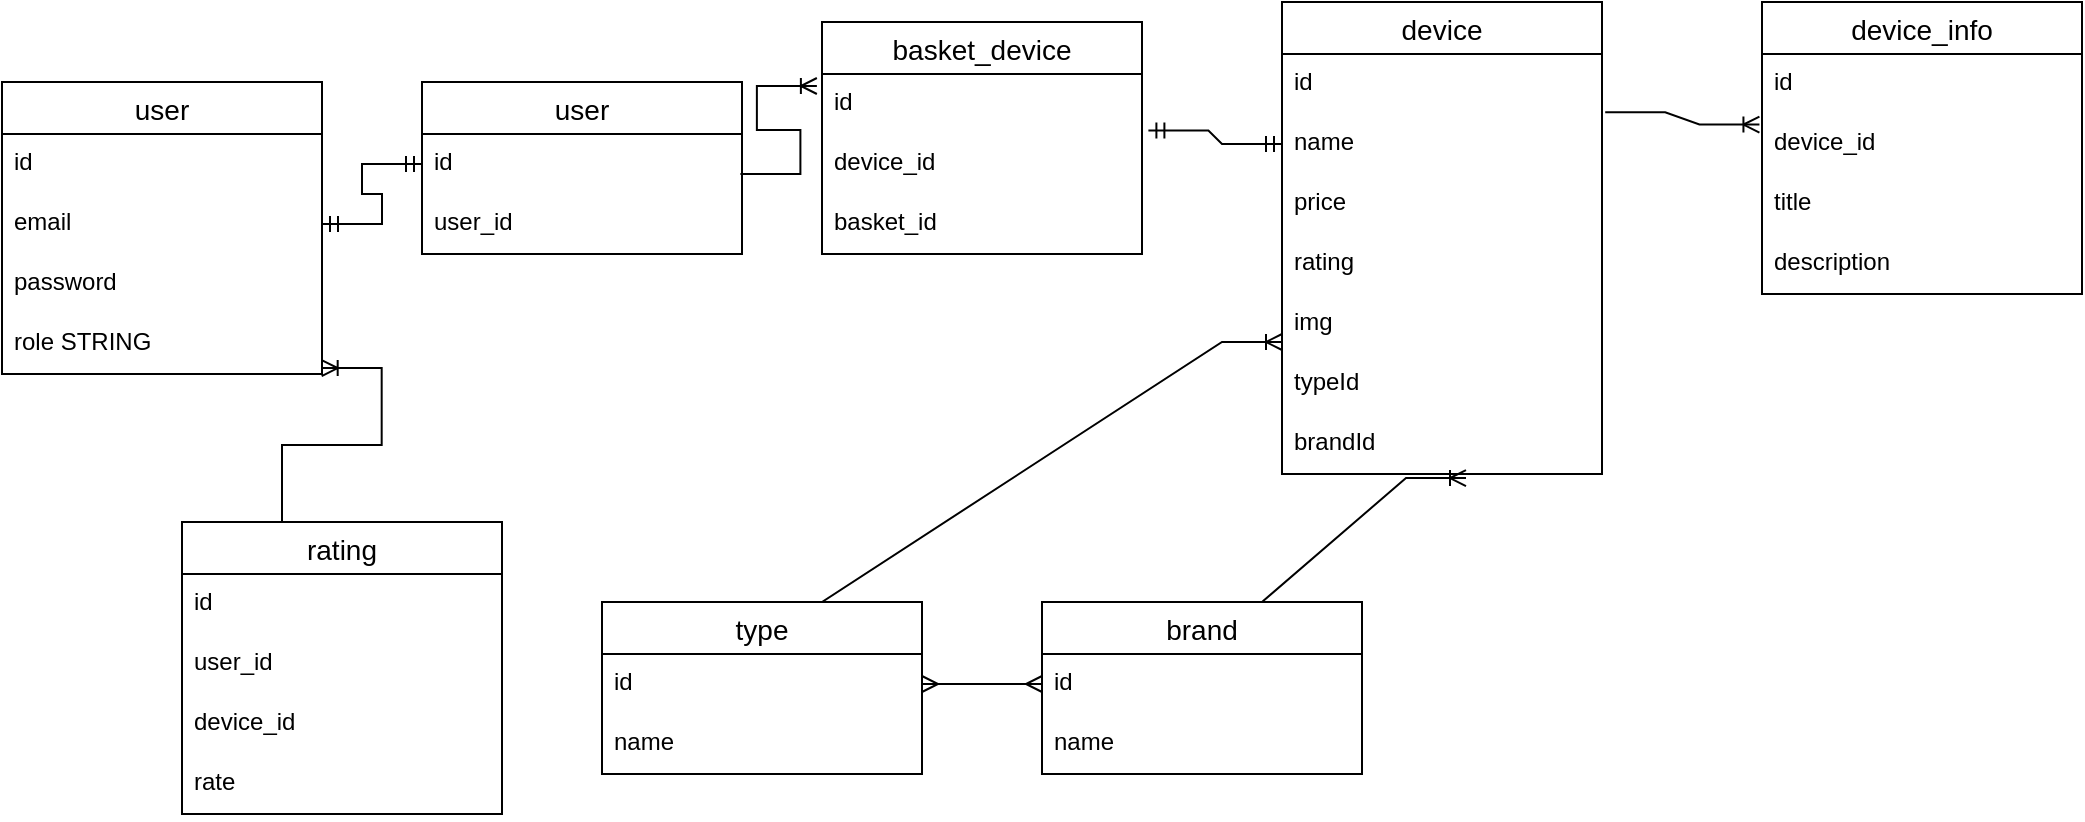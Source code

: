 <mxfile version="21.0.1" type="device"><diagram name="Страница 1" id="8iXYwkjzwzXBlOH_GGZC"><mxGraphModel dx="1560" dy="399" grid="1" gridSize="10" guides="1" tooltips="1" connect="1" arrows="1" fold="1" page="1" pageScale="1" pageWidth="827" pageHeight="1169" math="0" shadow="0"><root><mxCell id="0"/><mxCell id="1" parent="0"/><mxCell id="5FRoR2aUXFYRAAPKDwJI-1" value="user" style="swimlane;fontStyle=0;childLayout=stackLayout;horizontal=1;startSize=26;horizontalStack=0;resizeParent=1;resizeParentMax=0;resizeLast=0;collapsible=1;marginBottom=0;align=center;fontSize=14;" vertex="1" parent="1"><mxGeometry x="-90" y="40" width="160" height="146" as="geometry"/></mxCell><mxCell id="5FRoR2aUXFYRAAPKDwJI-2" value="id&#10;" style="text;strokeColor=none;fillColor=none;spacingLeft=4;spacingRight=4;overflow=hidden;rotatable=0;points=[[0,0.5],[1,0.5]];portConstraint=eastwest;fontSize=12;" vertex="1" parent="5FRoR2aUXFYRAAPKDwJI-1"><mxGeometry y="26" width="160" height="30" as="geometry"/></mxCell><mxCell id="5FRoR2aUXFYRAAPKDwJI-3" value="email" style="text;strokeColor=none;fillColor=none;spacingLeft=4;spacingRight=4;overflow=hidden;rotatable=0;points=[[0,0.5],[1,0.5]];portConstraint=eastwest;fontSize=12;" vertex="1" parent="5FRoR2aUXFYRAAPKDwJI-1"><mxGeometry y="56" width="160" height="30" as="geometry"/></mxCell><mxCell id="5FRoR2aUXFYRAAPKDwJI-5" value="password" style="text;strokeColor=none;fillColor=none;spacingLeft=4;spacingRight=4;overflow=hidden;rotatable=0;points=[[0,0.5],[1,0.5]];portConstraint=eastwest;fontSize=12;" vertex="1" parent="5FRoR2aUXFYRAAPKDwJI-1"><mxGeometry y="86" width="160" height="30" as="geometry"/></mxCell><mxCell id="5FRoR2aUXFYRAAPKDwJI-4" value="role STRING" style="text;strokeColor=none;fillColor=none;spacingLeft=4;spacingRight=4;overflow=hidden;rotatable=0;points=[[0,0.5],[1,0.5]];portConstraint=eastwest;fontSize=12;" vertex="1" parent="5FRoR2aUXFYRAAPKDwJI-1"><mxGeometry y="116" width="160" height="30" as="geometry"/></mxCell><mxCell id="5FRoR2aUXFYRAAPKDwJI-6" value="user" style="swimlane;fontStyle=0;childLayout=stackLayout;horizontal=1;startSize=26;horizontalStack=0;resizeParent=1;resizeParentMax=0;resizeLast=0;collapsible=1;marginBottom=0;align=center;fontSize=14;" vertex="1" parent="1"><mxGeometry x="120" y="40" width="160" height="86" as="geometry"/></mxCell><mxCell id="5FRoR2aUXFYRAAPKDwJI-7" value="id&#10;" style="text;strokeColor=none;fillColor=none;spacingLeft=4;spacingRight=4;overflow=hidden;rotatable=0;points=[[0,0.5],[1,0.5]];portConstraint=eastwest;fontSize=12;" vertex="1" parent="5FRoR2aUXFYRAAPKDwJI-6"><mxGeometry y="26" width="160" height="30" as="geometry"/></mxCell><mxCell id="5FRoR2aUXFYRAAPKDwJI-8" value="user_id" style="text;strokeColor=none;fillColor=none;spacingLeft=4;spacingRight=4;overflow=hidden;rotatable=0;points=[[0,0.5],[1,0.5]];portConstraint=eastwest;fontSize=12;" vertex="1" parent="5FRoR2aUXFYRAAPKDwJI-6"><mxGeometry y="56" width="160" height="30" as="geometry"/></mxCell><mxCell id="5FRoR2aUXFYRAAPKDwJI-11" value="" style="edgeStyle=entityRelationEdgeStyle;fontSize=12;html=1;endArrow=ERmandOne;startArrow=ERmandOne;rounded=0;exitX=1;exitY=0.5;exitDx=0;exitDy=0;entryX=0;entryY=0.5;entryDx=0;entryDy=0;" edge="1" parent="1" source="5FRoR2aUXFYRAAPKDwJI-3" target="5FRoR2aUXFYRAAPKDwJI-7"><mxGeometry width="100" height="100" relative="1" as="geometry"><mxPoint x="360" y="300" as="sourcePoint"/><mxPoint x="110" y="90" as="targetPoint"/></mxGeometry></mxCell><mxCell id="5FRoR2aUXFYRAAPKDwJI-12" value="device" style="swimlane;fontStyle=0;childLayout=stackLayout;horizontal=1;startSize=26;horizontalStack=0;resizeParent=1;resizeParentMax=0;resizeLast=0;collapsible=1;marginBottom=0;align=center;fontSize=14;" vertex="1" parent="1"><mxGeometry x="550" width="160" height="236" as="geometry"/></mxCell><mxCell id="5FRoR2aUXFYRAAPKDwJI-13" value="id&#10;" style="text;strokeColor=none;fillColor=none;spacingLeft=4;spacingRight=4;overflow=hidden;rotatable=0;points=[[0,0.5],[1,0.5]];portConstraint=eastwest;fontSize=12;" vertex="1" parent="5FRoR2aUXFYRAAPKDwJI-12"><mxGeometry y="26" width="160" height="30" as="geometry"/></mxCell><mxCell id="5FRoR2aUXFYRAAPKDwJI-14" value="name" style="text;strokeColor=none;fillColor=none;spacingLeft=4;spacingRight=4;overflow=hidden;rotatable=0;points=[[0,0.5],[1,0.5]];portConstraint=eastwest;fontSize=12;" vertex="1" parent="5FRoR2aUXFYRAAPKDwJI-12"><mxGeometry y="56" width="160" height="30" as="geometry"/></mxCell><mxCell id="5FRoR2aUXFYRAAPKDwJI-15" value="price" style="text;strokeColor=none;fillColor=none;spacingLeft=4;spacingRight=4;overflow=hidden;rotatable=0;points=[[0,0.5],[1,0.5]];portConstraint=eastwest;fontSize=12;" vertex="1" parent="5FRoR2aUXFYRAAPKDwJI-12"><mxGeometry y="86" width="160" height="30" as="geometry"/></mxCell><mxCell id="5FRoR2aUXFYRAAPKDwJI-16" value="rating" style="text;strokeColor=none;fillColor=none;spacingLeft=4;spacingRight=4;overflow=hidden;rotatable=0;points=[[0,0.5],[1,0.5]];portConstraint=eastwest;fontSize=12;" vertex="1" parent="5FRoR2aUXFYRAAPKDwJI-12"><mxGeometry y="116" width="160" height="30" as="geometry"/></mxCell><mxCell id="5FRoR2aUXFYRAAPKDwJI-17" value="img" style="text;strokeColor=none;fillColor=none;spacingLeft=4;spacingRight=4;overflow=hidden;rotatable=0;points=[[0,0.5],[1,0.5]];portConstraint=eastwest;fontSize=12;" vertex="1" parent="5FRoR2aUXFYRAAPKDwJI-12"><mxGeometry y="146" width="160" height="30" as="geometry"/></mxCell><mxCell id="5FRoR2aUXFYRAAPKDwJI-18" value="typeId" style="text;strokeColor=none;fillColor=none;spacingLeft=4;spacingRight=4;overflow=hidden;rotatable=0;points=[[0,0.5],[1,0.5]];portConstraint=eastwest;fontSize=12;" vertex="1" parent="5FRoR2aUXFYRAAPKDwJI-12"><mxGeometry y="176" width="160" height="30" as="geometry"/></mxCell><mxCell id="5FRoR2aUXFYRAAPKDwJI-19" value="brandId&#10;" style="text;strokeColor=none;fillColor=none;spacingLeft=4;spacingRight=4;overflow=hidden;rotatable=0;points=[[0,0.5],[1,0.5]];portConstraint=eastwest;fontSize=12;" vertex="1" parent="5FRoR2aUXFYRAAPKDwJI-12"><mxGeometry y="206" width="160" height="30" as="geometry"/></mxCell><mxCell id="5FRoR2aUXFYRAAPKDwJI-25" value="brand" style="swimlane;fontStyle=0;childLayout=stackLayout;horizontal=1;startSize=26;horizontalStack=0;resizeParent=1;resizeParentMax=0;resizeLast=0;collapsible=1;marginBottom=0;align=center;fontSize=14;" vertex="1" parent="1"><mxGeometry x="430" y="300" width="160" height="86" as="geometry"/></mxCell><mxCell id="5FRoR2aUXFYRAAPKDwJI-26" value="id&#10;" style="text;strokeColor=none;fillColor=none;spacingLeft=4;spacingRight=4;overflow=hidden;rotatable=0;points=[[0,0.5],[1,0.5]];portConstraint=eastwest;fontSize=12;" vertex="1" parent="5FRoR2aUXFYRAAPKDwJI-25"><mxGeometry y="26" width="160" height="30" as="geometry"/></mxCell><mxCell id="5FRoR2aUXFYRAAPKDwJI-27" value="name" style="text;strokeColor=none;fillColor=none;spacingLeft=4;spacingRight=4;overflow=hidden;rotatable=0;points=[[0,0.5],[1,0.5]];portConstraint=eastwest;fontSize=12;" vertex="1" parent="5FRoR2aUXFYRAAPKDwJI-25"><mxGeometry y="56" width="160" height="30" as="geometry"/></mxCell><mxCell id="5FRoR2aUXFYRAAPKDwJI-29" value="type" style="swimlane;fontStyle=0;childLayout=stackLayout;horizontal=1;startSize=26;horizontalStack=0;resizeParent=1;resizeParentMax=0;resizeLast=0;collapsible=1;marginBottom=0;align=center;fontSize=14;" vertex="1" parent="1"><mxGeometry x="210" y="300" width="160" height="86" as="geometry"/></mxCell><mxCell id="5FRoR2aUXFYRAAPKDwJI-30" value="id" style="text;strokeColor=none;fillColor=none;spacingLeft=4;spacingRight=4;overflow=hidden;rotatable=0;points=[[0,0.5],[1,0.5]];portConstraint=eastwest;fontSize=12;" vertex="1" parent="5FRoR2aUXFYRAAPKDwJI-29"><mxGeometry y="26" width="160" height="30" as="geometry"/></mxCell><mxCell id="5FRoR2aUXFYRAAPKDwJI-31" value="name" style="text;strokeColor=none;fillColor=none;spacingLeft=4;spacingRight=4;overflow=hidden;rotatable=0;points=[[0,0.5],[1,0.5]];portConstraint=eastwest;fontSize=12;" vertex="1" parent="5FRoR2aUXFYRAAPKDwJI-29"><mxGeometry y="56" width="160" height="30" as="geometry"/></mxCell><mxCell id="5FRoR2aUXFYRAAPKDwJI-33" value="" style="edgeStyle=entityRelationEdgeStyle;fontSize=12;html=1;endArrow=ERoneToMany;rounded=0;exitX=0.5;exitY=0;exitDx=0;exitDy=0;entryX=0.575;entryY=1.067;entryDx=0;entryDy=0;entryPerimeter=0;" edge="1" parent="1" source="5FRoR2aUXFYRAAPKDwJI-25" target="5FRoR2aUXFYRAAPKDwJI-19"><mxGeometry width="100" height="100" relative="1" as="geometry"><mxPoint x="330" y="350" as="sourcePoint"/><mxPoint x="640" y="240" as="targetPoint"/></mxGeometry></mxCell><mxCell id="5FRoR2aUXFYRAAPKDwJI-34" value="" style="edgeStyle=entityRelationEdgeStyle;fontSize=12;html=1;endArrow=ERoneToMany;rounded=0;exitX=0.5;exitY=0;exitDx=0;exitDy=0;entryX=0;entryY=0.8;entryDx=0;entryDy=0;entryPerimeter=0;" edge="1" parent="1" source="5FRoR2aUXFYRAAPKDwJI-29" target="5FRoR2aUXFYRAAPKDwJI-17"><mxGeometry width="100" height="100" relative="1" as="geometry"><mxPoint x="314" y="270" as="sourcePoint"/><mxPoint x="414" y="170" as="targetPoint"/></mxGeometry></mxCell><mxCell id="5FRoR2aUXFYRAAPKDwJI-35" value="" style="edgeStyle=entityRelationEdgeStyle;fontSize=12;html=1;endArrow=ERmany;startArrow=ERmany;rounded=0;entryX=0;entryY=0.5;entryDx=0;entryDy=0;exitX=1;exitY=0.5;exitDx=0;exitDy=0;" edge="1" parent="1" source="5FRoR2aUXFYRAAPKDwJI-30" target="5FRoR2aUXFYRAAPKDwJI-26"><mxGeometry width="100" height="100" relative="1" as="geometry"><mxPoint x="400" y="310" as="sourcePoint"/><mxPoint x="240" y="230" as="targetPoint"/></mxGeometry></mxCell><mxCell id="5FRoR2aUXFYRAAPKDwJI-36" value="device_info" style="swimlane;fontStyle=0;childLayout=stackLayout;horizontal=1;startSize=26;horizontalStack=0;resizeParent=1;resizeParentMax=0;resizeLast=0;collapsible=1;marginBottom=0;align=center;fontSize=14;" vertex="1" parent="1"><mxGeometry x="790" width="160" height="146" as="geometry"/></mxCell><mxCell id="5FRoR2aUXFYRAAPKDwJI-37" value="id" style="text;strokeColor=none;fillColor=none;spacingLeft=4;spacingRight=4;overflow=hidden;rotatable=0;points=[[0,0.5],[1,0.5]];portConstraint=eastwest;fontSize=12;" vertex="1" parent="5FRoR2aUXFYRAAPKDwJI-36"><mxGeometry y="26" width="160" height="30" as="geometry"/></mxCell><mxCell id="5FRoR2aUXFYRAAPKDwJI-38" value="device_id" style="text;strokeColor=none;fillColor=none;spacingLeft=4;spacingRight=4;overflow=hidden;rotatable=0;points=[[0,0.5],[1,0.5]];portConstraint=eastwest;fontSize=12;" vertex="1" parent="5FRoR2aUXFYRAAPKDwJI-36"><mxGeometry y="56" width="160" height="30" as="geometry"/></mxCell><mxCell id="5FRoR2aUXFYRAAPKDwJI-39" value="title&#10;" style="text;strokeColor=none;fillColor=none;spacingLeft=4;spacingRight=4;overflow=hidden;rotatable=0;points=[[0,0.5],[1,0.5]];portConstraint=eastwest;fontSize=12;" vertex="1" parent="5FRoR2aUXFYRAAPKDwJI-36"><mxGeometry y="86" width="160" height="30" as="geometry"/></mxCell><mxCell id="5FRoR2aUXFYRAAPKDwJI-41" value="description&#10;" style="text;strokeColor=none;fillColor=none;spacingLeft=4;spacingRight=4;overflow=hidden;rotatable=0;points=[[0,0.5],[1,0.5]];portConstraint=eastwest;fontSize=12;" vertex="1" parent="5FRoR2aUXFYRAAPKDwJI-36"><mxGeometry y="116" width="160" height="30" as="geometry"/></mxCell><mxCell id="5FRoR2aUXFYRAAPKDwJI-40" value="" style="edgeStyle=entityRelationEdgeStyle;fontSize=12;html=1;endArrow=ERoneToMany;rounded=0;entryX=-0.008;entryY=0.176;entryDx=0;entryDy=0;entryPerimeter=0;exitX=1.01;exitY=-0.028;exitDx=0;exitDy=0;exitPerimeter=0;" edge="1" parent="1" source="5FRoR2aUXFYRAAPKDwJI-14" target="5FRoR2aUXFYRAAPKDwJI-38"><mxGeometry width="100" height="100" relative="1" as="geometry"><mxPoint x="650" y="40" as="sourcePoint"/><mxPoint x="760" y="-80" as="targetPoint"/></mxGeometry></mxCell><mxCell id="5FRoR2aUXFYRAAPKDwJI-42" value="basket_device" style="swimlane;fontStyle=0;childLayout=stackLayout;horizontal=1;startSize=26;horizontalStack=0;resizeParent=1;resizeParentMax=0;resizeLast=0;collapsible=1;marginBottom=0;align=center;fontSize=14;" vertex="1" parent="1"><mxGeometry x="320" y="10" width="160" height="116" as="geometry"/></mxCell><mxCell id="5FRoR2aUXFYRAAPKDwJI-43" value="id" style="text;strokeColor=none;fillColor=none;spacingLeft=4;spacingRight=4;overflow=hidden;rotatable=0;points=[[0,0.5],[1,0.5]];portConstraint=eastwest;fontSize=12;" vertex="1" parent="5FRoR2aUXFYRAAPKDwJI-42"><mxGeometry y="26" width="160" height="30" as="geometry"/></mxCell><mxCell id="5FRoR2aUXFYRAAPKDwJI-44" value="device_id" style="text;strokeColor=none;fillColor=none;spacingLeft=4;spacingRight=4;overflow=hidden;rotatable=0;points=[[0,0.5],[1,0.5]];portConstraint=eastwest;fontSize=12;" vertex="1" parent="5FRoR2aUXFYRAAPKDwJI-42"><mxGeometry y="56" width="160" height="30" as="geometry"/></mxCell><mxCell id="5FRoR2aUXFYRAAPKDwJI-45" value="basket_id" style="text;strokeColor=none;fillColor=none;spacingLeft=4;spacingRight=4;overflow=hidden;rotatable=0;points=[[0,0.5],[1,0.5]];portConstraint=eastwest;fontSize=12;" vertex="1" parent="5FRoR2aUXFYRAAPKDwJI-42"><mxGeometry y="86" width="160" height="30" as="geometry"/></mxCell><mxCell id="5FRoR2aUXFYRAAPKDwJI-46" value="" style="edgeStyle=entityRelationEdgeStyle;fontSize=12;html=1;endArrow=ERoneToMany;rounded=0;exitX=0.995;exitY=0.667;exitDx=0;exitDy=0;exitPerimeter=0;entryX=-0.016;entryY=0.2;entryDx=0;entryDy=0;entryPerimeter=0;" edge="1" parent="1" source="5FRoR2aUXFYRAAPKDwJI-7" target="5FRoR2aUXFYRAAPKDwJI-43"><mxGeometry width="100" height="100" relative="1" as="geometry"><mxPoint x="280" y="80" as="sourcePoint"/><mxPoint x="320" y="40" as="targetPoint"/></mxGeometry></mxCell><mxCell id="5FRoR2aUXFYRAAPKDwJI-47" value="" style="edgeStyle=entityRelationEdgeStyle;fontSize=12;html=1;endArrow=ERmandOne;startArrow=ERmandOne;rounded=0;exitX=1.02;exitY=-0.057;exitDx=0;exitDy=0;exitPerimeter=0;entryX=0;entryY=0.5;entryDx=0;entryDy=0;" edge="1" parent="1" source="5FRoR2aUXFYRAAPKDwJI-44" target="5FRoR2aUXFYRAAPKDwJI-14"><mxGeometry width="100" height="100" relative="1" as="geometry"><mxPoint x="360" y="190" as="sourcePoint"/><mxPoint x="540" y="80" as="targetPoint"/></mxGeometry></mxCell><mxCell id="5FRoR2aUXFYRAAPKDwJI-49" value="rating" style="swimlane;fontStyle=0;childLayout=stackLayout;horizontal=1;startSize=26;horizontalStack=0;resizeParent=1;resizeParentMax=0;resizeLast=0;collapsible=1;marginBottom=0;align=center;fontSize=14;" vertex="1" parent="1"><mxGeometry y="260" width="160" height="146" as="geometry"/></mxCell><mxCell id="5FRoR2aUXFYRAAPKDwJI-50" value="id" style="text;strokeColor=none;fillColor=none;spacingLeft=4;spacingRight=4;overflow=hidden;rotatable=0;points=[[0,0.5],[1,0.5]];portConstraint=eastwest;fontSize=12;" vertex="1" parent="5FRoR2aUXFYRAAPKDwJI-49"><mxGeometry y="26" width="160" height="30" as="geometry"/></mxCell><mxCell id="5FRoR2aUXFYRAAPKDwJI-51" value="user_id" style="text;strokeColor=none;fillColor=none;spacingLeft=4;spacingRight=4;overflow=hidden;rotatable=0;points=[[0,0.5],[1,0.5]];portConstraint=eastwest;fontSize=12;" vertex="1" parent="5FRoR2aUXFYRAAPKDwJI-49"><mxGeometry y="56" width="160" height="30" as="geometry"/></mxCell><mxCell id="5FRoR2aUXFYRAAPKDwJI-52" value="device_id" style="text;strokeColor=none;fillColor=none;spacingLeft=4;spacingRight=4;overflow=hidden;rotatable=0;points=[[0,0.5],[1,0.5]];portConstraint=eastwest;fontSize=12;" vertex="1" parent="5FRoR2aUXFYRAAPKDwJI-49"><mxGeometry y="86" width="160" height="30" as="geometry"/></mxCell><mxCell id="5FRoR2aUXFYRAAPKDwJI-53" value="rate" style="text;strokeColor=none;fillColor=none;spacingLeft=4;spacingRight=4;overflow=hidden;rotatable=0;points=[[0,0.5],[1,0.5]];portConstraint=eastwest;fontSize=12;" vertex="1" parent="5FRoR2aUXFYRAAPKDwJI-49"><mxGeometry y="116" width="160" height="30" as="geometry"/></mxCell><mxCell id="5FRoR2aUXFYRAAPKDwJI-54" value="" style="edgeStyle=entityRelationEdgeStyle;fontSize=12;html=1;endArrow=ERoneToMany;rounded=0;entryX=0.999;entryY=0.902;entryDx=0;entryDy=0;entryPerimeter=0;exitX=0.5;exitY=0;exitDx=0;exitDy=0;" edge="1" parent="1" source="5FRoR2aUXFYRAAPKDwJI-49" target="5FRoR2aUXFYRAAPKDwJI-4"><mxGeometry width="100" height="100" relative="1" as="geometry"><mxPoint x="80" y="270" as="sourcePoint"/><mxPoint x="130" y="260" as="targetPoint"/></mxGeometry></mxCell></root></mxGraphModel></diagram></mxfile>